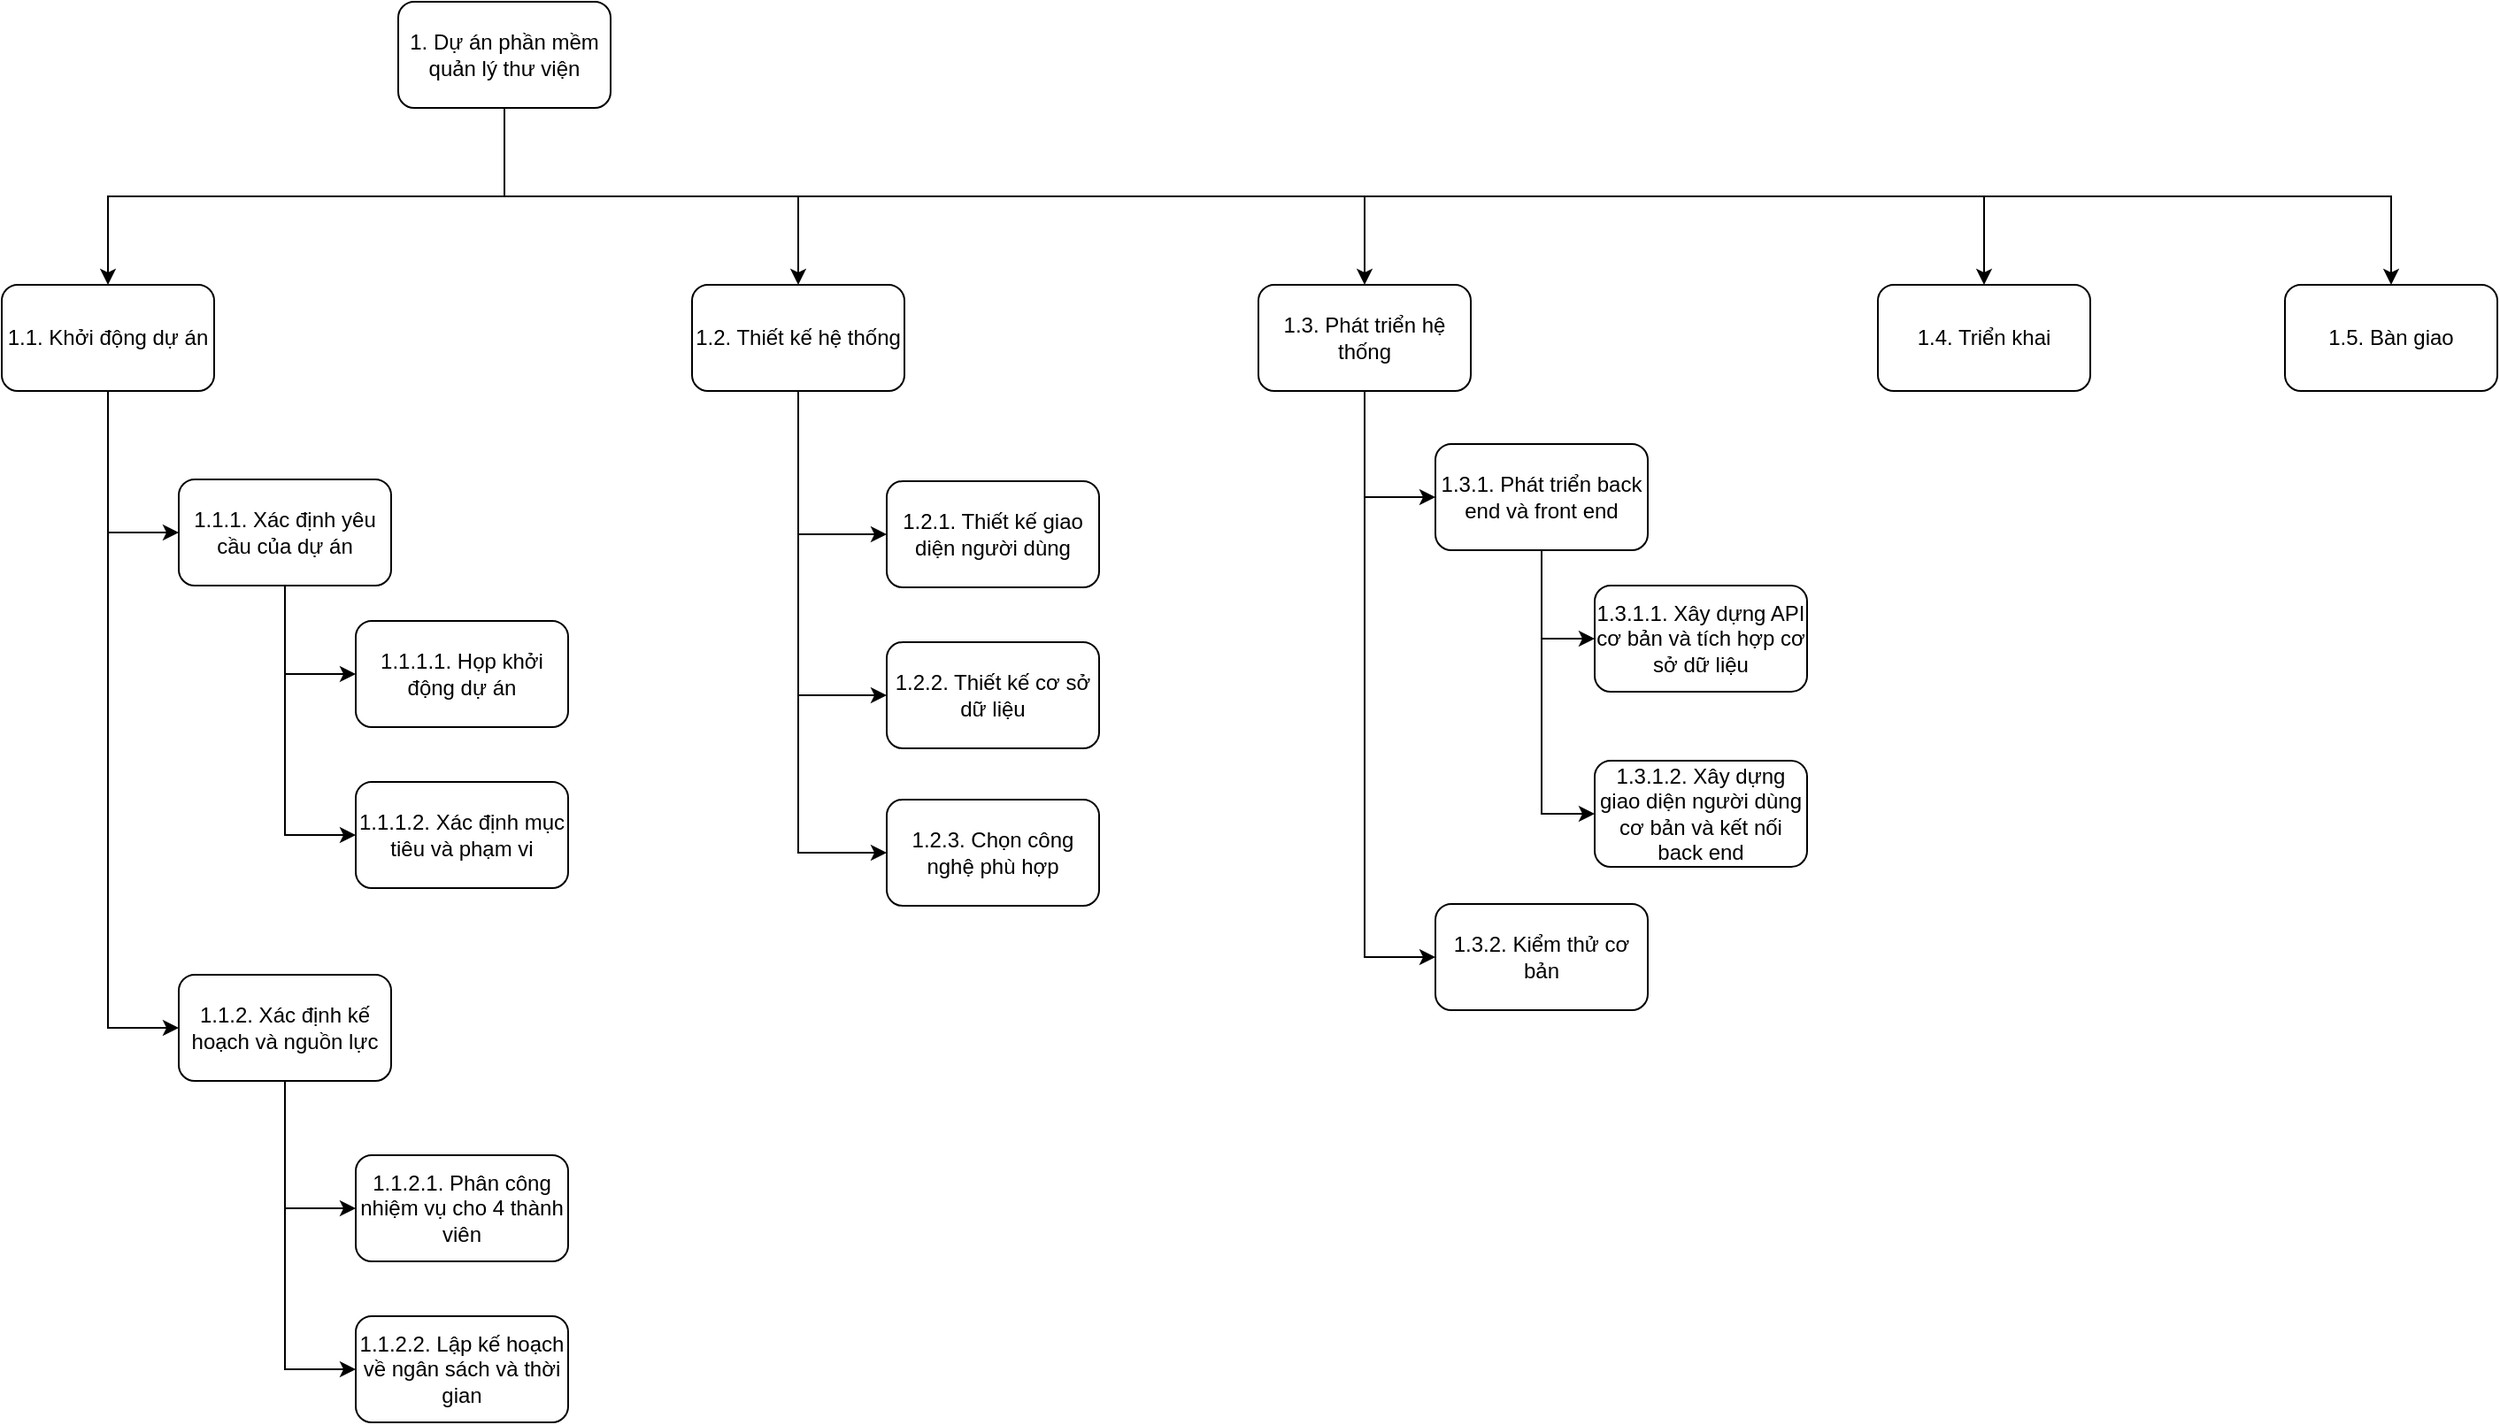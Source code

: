 <mxfile version="24.7.8">
  <diagram id="prtHgNgQTEPvFCAcTncT" name="Page-1">
    <mxGraphModel dx="1720" dy="892" grid="1" gridSize="10" guides="1" tooltips="1" connect="1" arrows="1" fold="1" page="1" pageScale="1" pageWidth="827" pageHeight="1169" math="0" shadow="0">
      <root>
        <mxCell id="0" />
        <mxCell id="1" parent="0" />
        <mxCell id="apMtV5OS-mfI2KvNIrsZ-10" value="" style="edgeStyle=orthogonalEdgeStyle;rounded=0;orthogonalLoop=1;jettySize=auto;html=1;entryX=0.5;entryY=0;entryDx=0;entryDy=0;exitX=0.5;exitY=1;exitDx=0;exitDy=0;" edge="1" parent="1" source="apMtV5OS-mfI2KvNIrsZ-1" target="apMtV5OS-mfI2KvNIrsZ-9">
          <mxGeometry relative="1" as="geometry" />
        </mxCell>
        <mxCell id="apMtV5OS-mfI2KvNIrsZ-13" style="edgeStyle=orthogonalEdgeStyle;rounded=0;orthogonalLoop=1;jettySize=auto;html=1;exitX=0.5;exitY=1;exitDx=0;exitDy=0;entryX=0.5;entryY=0;entryDx=0;entryDy=0;" edge="1" parent="1" source="apMtV5OS-mfI2KvNIrsZ-1" target="apMtV5OS-mfI2KvNIrsZ-11">
          <mxGeometry relative="1" as="geometry" />
        </mxCell>
        <mxCell id="apMtV5OS-mfI2KvNIrsZ-19" style="edgeStyle=orthogonalEdgeStyle;rounded=0;orthogonalLoop=1;jettySize=auto;html=1;exitX=0.5;exitY=1;exitDx=0;exitDy=0;entryX=0.5;entryY=0;entryDx=0;entryDy=0;" edge="1" parent="1" source="apMtV5OS-mfI2KvNIrsZ-1" target="apMtV5OS-mfI2KvNIrsZ-15">
          <mxGeometry relative="1" as="geometry" />
        </mxCell>
        <mxCell id="apMtV5OS-mfI2KvNIrsZ-20" style="edgeStyle=orthogonalEdgeStyle;rounded=0;orthogonalLoop=1;jettySize=auto;html=1;exitX=0.5;exitY=1;exitDx=0;exitDy=0;" edge="1" parent="1" source="apMtV5OS-mfI2KvNIrsZ-1" target="apMtV5OS-mfI2KvNIrsZ-16">
          <mxGeometry relative="1" as="geometry" />
        </mxCell>
        <mxCell id="apMtV5OS-mfI2KvNIrsZ-24" style="edgeStyle=orthogonalEdgeStyle;rounded=0;orthogonalLoop=1;jettySize=auto;html=1;exitX=0.5;exitY=1;exitDx=0;exitDy=0;entryX=0.5;entryY=0;entryDx=0;entryDy=0;" edge="1" parent="1" source="apMtV5OS-mfI2KvNIrsZ-1" target="apMtV5OS-mfI2KvNIrsZ-23">
          <mxGeometry relative="1" as="geometry" />
        </mxCell>
        <mxCell id="apMtV5OS-mfI2KvNIrsZ-1" value="&lt;div&gt;1. Dự án phần mềm quản lý thư viện&lt;/div&gt;" style="rounded=1;whiteSpace=wrap;html=1;" vertex="1" parent="1">
          <mxGeometry x="354" y="90" width="120" height="60" as="geometry" />
        </mxCell>
        <mxCell id="apMtV5OS-mfI2KvNIrsZ-31" style="edgeStyle=orthogonalEdgeStyle;rounded=0;orthogonalLoop=1;jettySize=auto;html=1;exitX=0.5;exitY=1;exitDx=0;exitDy=0;entryX=0;entryY=0.5;entryDx=0;entryDy=0;" edge="1" parent="1" source="apMtV5OS-mfI2KvNIrsZ-9" target="apMtV5OS-mfI2KvNIrsZ-27">
          <mxGeometry relative="1" as="geometry" />
        </mxCell>
        <mxCell id="apMtV5OS-mfI2KvNIrsZ-38" style="edgeStyle=orthogonalEdgeStyle;rounded=0;orthogonalLoop=1;jettySize=auto;html=1;exitX=0.5;exitY=1;exitDx=0;exitDy=0;entryX=0;entryY=0.5;entryDx=0;entryDy=0;" edge="1" parent="1" source="apMtV5OS-mfI2KvNIrsZ-9" target="apMtV5OS-mfI2KvNIrsZ-35">
          <mxGeometry relative="1" as="geometry" />
        </mxCell>
        <mxCell id="apMtV5OS-mfI2KvNIrsZ-9" value="&lt;div&gt;1.1. Khởi động dự án&lt;/div&gt;" style="rounded=1;whiteSpace=wrap;html=1;" vertex="1" parent="1">
          <mxGeometry x="130" y="250" width="120" height="60" as="geometry" />
        </mxCell>
        <mxCell id="apMtV5OS-mfI2KvNIrsZ-42" style="edgeStyle=orthogonalEdgeStyle;rounded=0;orthogonalLoop=1;jettySize=auto;html=1;exitX=0.5;exitY=1;exitDx=0;exitDy=0;entryX=0;entryY=0.5;entryDx=0;entryDy=0;" edge="1" parent="1" source="apMtV5OS-mfI2KvNIrsZ-11" target="apMtV5OS-mfI2KvNIrsZ-40">
          <mxGeometry relative="1" as="geometry" />
        </mxCell>
        <mxCell id="apMtV5OS-mfI2KvNIrsZ-43" style="edgeStyle=orthogonalEdgeStyle;rounded=0;orthogonalLoop=1;jettySize=auto;html=1;exitX=0.5;exitY=1;exitDx=0;exitDy=0;entryX=0;entryY=0.5;entryDx=0;entryDy=0;" edge="1" parent="1" source="apMtV5OS-mfI2KvNIrsZ-11" target="apMtV5OS-mfI2KvNIrsZ-41">
          <mxGeometry relative="1" as="geometry" />
        </mxCell>
        <mxCell id="apMtV5OS-mfI2KvNIrsZ-45" style="edgeStyle=orthogonalEdgeStyle;rounded=0;orthogonalLoop=1;jettySize=auto;html=1;exitX=0.5;exitY=1;exitDx=0;exitDy=0;entryX=0;entryY=0.5;entryDx=0;entryDy=0;" edge="1" parent="1" source="apMtV5OS-mfI2KvNIrsZ-11" target="apMtV5OS-mfI2KvNIrsZ-44">
          <mxGeometry relative="1" as="geometry" />
        </mxCell>
        <mxCell id="apMtV5OS-mfI2KvNIrsZ-11" value="&lt;div&gt;1.2. Thiết kế hệ thống&lt;/div&gt;" style="rounded=1;whiteSpace=wrap;html=1;" vertex="1" parent="1">
          <mxGeometry x="520" y="250" width="120" height="60" as="geometry" />
        </mxCell>
        <mxCell id="apMtV5OS-mfI2KvNIrsZ-52" style="edgeStyle=orthogonalEdgeStyle;rounded=0;orthogonalLoop=1;jettySize=auto;html=1;exitX=0.5;exitY=1;exitDx=0;exitDy=0;entryX=0;entryY=0.5;entryDx=0;entryDy=0;" edge="1" parent="1" source="apMtV5OS-mfI2KvNIrsZ-15" target="apMtV5OS-mfI2KvNIrsZ-46">
          <mxGeometry relative="1" as="geometry" />
        </mxCell>
        <mxCell id="apMtV5OS-mfI2KvNIrsZ-53" style="edgeStyle=orthogonalEdgeStyle;rounded=0;orthogonalLoop=1;jettySize=auto;html=1;exitX=0.5;exitY=1;exitDx=0;exitDy=0;entryX=0;entryY=0.5;entryDx=0;entryDy=0;" edge="1" parent="1" source="apMtV5OS-mfI2KvNIrsZ-15" target="apMtV5OS-mfI2KvNIrsZ-47">
          <mxGeometry relative="1" as="geometry" />
        </mxCell>
        <mxCell id="apMtV5OS-mfI2KvNIrsZ-15" value="&lt;div&gt;1.3. Phát triển hệ thống&lt;/div&gt;" style="rounded=1;whiteSpace=wrap;html=1;" vertex="1" parent="1">
          <mxGeometry x="840" y="250" width="120" height="60" as="geometry" />
        </mxCell>
        <mxCell id="apMtV5OS-mfI2KvNIrsZ-16" value="&lt;div&gt;1.4. Triển khai&lt;/div&gt;" style="rounded=1;whiteSpace=wrap;html=1;" vertex="1" parent="1">
          <mxGeometry x="1190" y="250" width="120" height="60" as="geometry" />
        </mxCell>
        <mxCell id="apMtV5OS-mfI2KvNIrsZ-23" value="&lt;div&gt;1.5. Bàn giao&lt;/div&gt;" style="rounded=1;whiteSpace=wrap;html=1;" vertex="1" parent="1">
          <mxGeometry x="1420" y="250" width="120" height="60" as="geometry" />
        </mxCell>
        <mxCell id="apMtV5OS-mfI2KvNIrsZ-25" value="" style="edgeStyle=orthogonalEdgeStyle;rounded=0;orthogonalLoop=1;jettySize=auto;html=1;entryX=0;entryY=0.5;entryDx=0;entryDy=0;" edge="1" parent="1" source="apMtV5OS-mfI2KvNIrsZ-27" target="apMtV5OS-mfI2KvNIrsZ-28">
          <mxGeometry relative="1" as="geometry" />
        </mxCell>
        <mxCell id="apMtV5OS-mfI2KvNIrsZ-26" style="edgeStyle=orthogonalEdgeStyle;rounded=0;orthogonalLoop=1;jettySize=auto;html=1;exitX=0.5;exitY=1;exitDx=0;exitDy=0;entryX=0;entryY=0.5;entryDx=0;entryDy=0;" edge="1" parent="1" source="apMtV5OS-mfI2KvNIrsZ-27" target="apMtV5OS-mfI2KvNIrsZ-29">
          <mxGeometry relative="1" as="geometry" />
        </mxCell>
        <mxCell id="apMtV5OS-mfI2KvNIrsZ-27" value="&lt;div&gt;1.1.1. Xác định yêu cầu của dự án&lt;/div&gt;" style="rounded=1;whiteSpace=wrap;html=1;" vertex="1" parent="1">
          <mxGeometry x="230" y="360" width="120" height="60" as="geometry" />
        </mxCell>
        <mxCell id="apMtV5OS-mfI2KvNIrsZ-28" value="&lt;div&gt;1.1.1.1. Họp khởi động dự án&lt;/div&gt;" style="rounded=1;whiteSpace=wrap;html=1;" vertex="1" parent="1">
          <mxGeometry x="330" y="440" width="120" height="60" as="geometry" />
        </mxCell>
        <mxCell id="apMtV5OS-mfI2KvNIrsZ-29" value="&lt;div&gt;1.1.1.2. Xác định mục tiêu và phạm vi&lt;/div&gt;" style="rounded=1;whiteSpace=wrap;html=1;" vertex="1" parent="1">
          <mxGeometry x="330" y="531" width="120" height="60" as="geometry" />
        </mxCell>
        <mxCell id="apMtV5OS-mfI2KvNIrsZ-33" value="" style="edgeStyle=orthogonalEdgeStyle;rounded=0;orthogonalLoop=1;jettySize=auto;html=1;entryX=0;entryY=0.5;entryDx=0;entryDy=0;" edge="1" parent="1" source="apMtV5OS-mfI2KvNIrsZ-35" target="apMtV5OS-mfI2KvNIrsZ-36">
          <mxGeometry relative="1" as="geometry" />
        </mxCell>
        <mxCell id="apMtV5OS-mfI2KvNIrsZ-34" style="edgeStyle=orthogonalEdgeStyle;rounded=0;orthogonalLoop=1;jettySize=auto;html=1;exitX=0.5;exitY=1;exitDx=0;exitDy=0;entryX=0;entryY=0.5;entryDx=0;entryDy=0;" edge="1" parent="1" source="apMtV5OS-mfI2KvNIrsZ-35" target="apMtV5OS-mfI2KvNIrsZ-37">
          <mxGeometry relative="1" as="geometry" />
        </mxCell>
        <mxCell id="apMtV5OS-mfI2KvNIrsZ-35" value="&lt;div&gt;1.1.2. Xác định kế hoạch và nguồn lực&lt;/div&gt;" style="rounded=1;whiteSpace=wrap;html=1;" vertex="1" parent="1">
          <mxGeometry x="230" y="640" width="120" height="60" as="geometry" />
        </mxCell>
        <mxCell id="apMtV5OS-mfI2KvNIrsZ-36" value="&lt;div&gt;1.1.2.1. Phân công nhiệm vụ cho 4 thành viên&lt;/div&gt;" style="rounded=1;whiteSpace=wrap;html=1;" vertex="1" parent="1">
          <mxGeometry x="330" y="742" width="120" height="60" as="geometry" />
        </mxCell>
        <mxCell id="apMtV5OS-mfI2KvNIrsZ-37" value="&lt;div&gt;1.1.2.2. Lập kế hoạch về ngân sách và thời gian&lt;/div&gt;" style="rounded=1;whiteSpace=wrap;html=1;" vertex="1" parent="1">
          <mxGeometry x="330" y="833" width="120" height="60" as="geometry" />
        </mxCell>
        <mxCell id="apMtV5OS-mfI2KvNIrsZ-40" value="&lt;div&gt;1.2.1. Thiết kế giao diện người dùng&lt;/div&gt;" style="rounded=1;whiteSpace=wrap;html=1;" vertex="1" parent="1">
          <mxGeometry x="630" y="361" width="120" height="60" as="geometry" />
        </mxCell>
        <mxCell id="apMtV5OS-mfI2KvNIrsZ-41" value="&lt;div&gt;1.2.2. Thiết kế cơ sở dữ liệu&lt;/div&gt;" style="rounded=1;whiteSpace=wrap;html=1;" vertex="1" parent="1">
          <mxGeometry x="630" y="452" width="120" height="60" as="geometry" />
        </mxCell>
        <mxCell id="apMtV5OS-mfI2KvNIrsZ-44" value="&lt;div&gt;1.2.3. Chọn công nghệ phù hợp&lt;/div&gt;" style="rounded=1;whiteSpace=wrap;html=1;" vertex="1" parent="1">
          <mxGeometry x="630" y="541" width="120" height="60" as="geometry" />
        </mxCell>
        <mxCell id="apMtV5OS-mfI2KvNIrsZ-50" style="edgeStyle=orthogonalEdgeStyle;rounded=0;orthogonalLoop=1;jettySize=auto;html=1;exitX=0.5;exitY=1;exitDx=0;exitDy=0;entryX=0;entryY=0.5;entryDx=0;entryDy=0;" edge="1" parent="1" source="apMtV5OS-mfI2KvNIrsZ-46" target="apMtV5OS-mfI2KvNIrsZ-48">
          <mxGeometry relative="1" as="geometry" />
        </mxCell>
        <mxCell id="apMtV5OS-mfI2KvNIrsZ-51" style="edgeStyle=orthogonalEdgeStyle;rounded=0;orthogonalLoop=1;jettySize=auto;html=1;exitX=0.5;exitY=1;exitDx=0;exitDy=0;entryX=0;entryY=0.5;entryDx=0;entryDy=0;" edge="1" parent="1" source="apMtV5OS-mfI2KvNIrsZ-46" target="apMtV5OS-mfI2KvNIrsZ-49">
          <mxGeometry relative="1" as="geometry" />
        </mxCell>
        <mxCell id="apMtV5OS-mfI2KvNIrsZ-46" value="&lt;div&gt;1.3.1. Phát triển back end và front end&lt;/div&gt;" style="rounded=1;whiteSpace=wrap;html=1;" vertex="1" parent="1">
          <mxGeometry x="940" y="340" width="120" height="60" as="geometry" />
        </mxCell>
        <mxCell id="apMtV5OS-mfI2KvNIrsZ-47" value="&lt;div&gt;1.3.2. Kiểm thử cơ bản&lt;/div&gt;" style="rounded=1;whiteSpace=wrap;html=1;" vertex="1" parent="1">
          <mxGeometry x="940" y="600" width="120" height="60" as="geometry" />
        </mxCell>
        <mxCell id="apMtV5OS-mfI2KvNIrsZ-48" value="&lt;div&gt;1.3.1.1. Xây dựng API cơ bản và tích hợp cơ sở dữ liệu&lt;/div&gt;" style="rounded=1;whiteSpace=wrap;html=1;" vertex="1" parent="1">
          <mxGeometry x="1030" y="420" width="120" height="60" as="geometry" />
        </mxCell>
        <mxCell id="apMtV5OS-mfI2KvNIrsZ-49" value="&lt;div&gt;1.3.1.2. Xây dựng giao diện người dùng cơ bản và kết nối back end&lt;/div&gt;" style="rounded=1;whiteSpace=wrap;html=1;" vertex="1" parent="1">
          <mxGeometry x="1030" y="519" width="120" height="60" as="geometry" />
        </mxCell>
      </root>
    </mxGraphModel>
  </diagram>
</mxfile>
